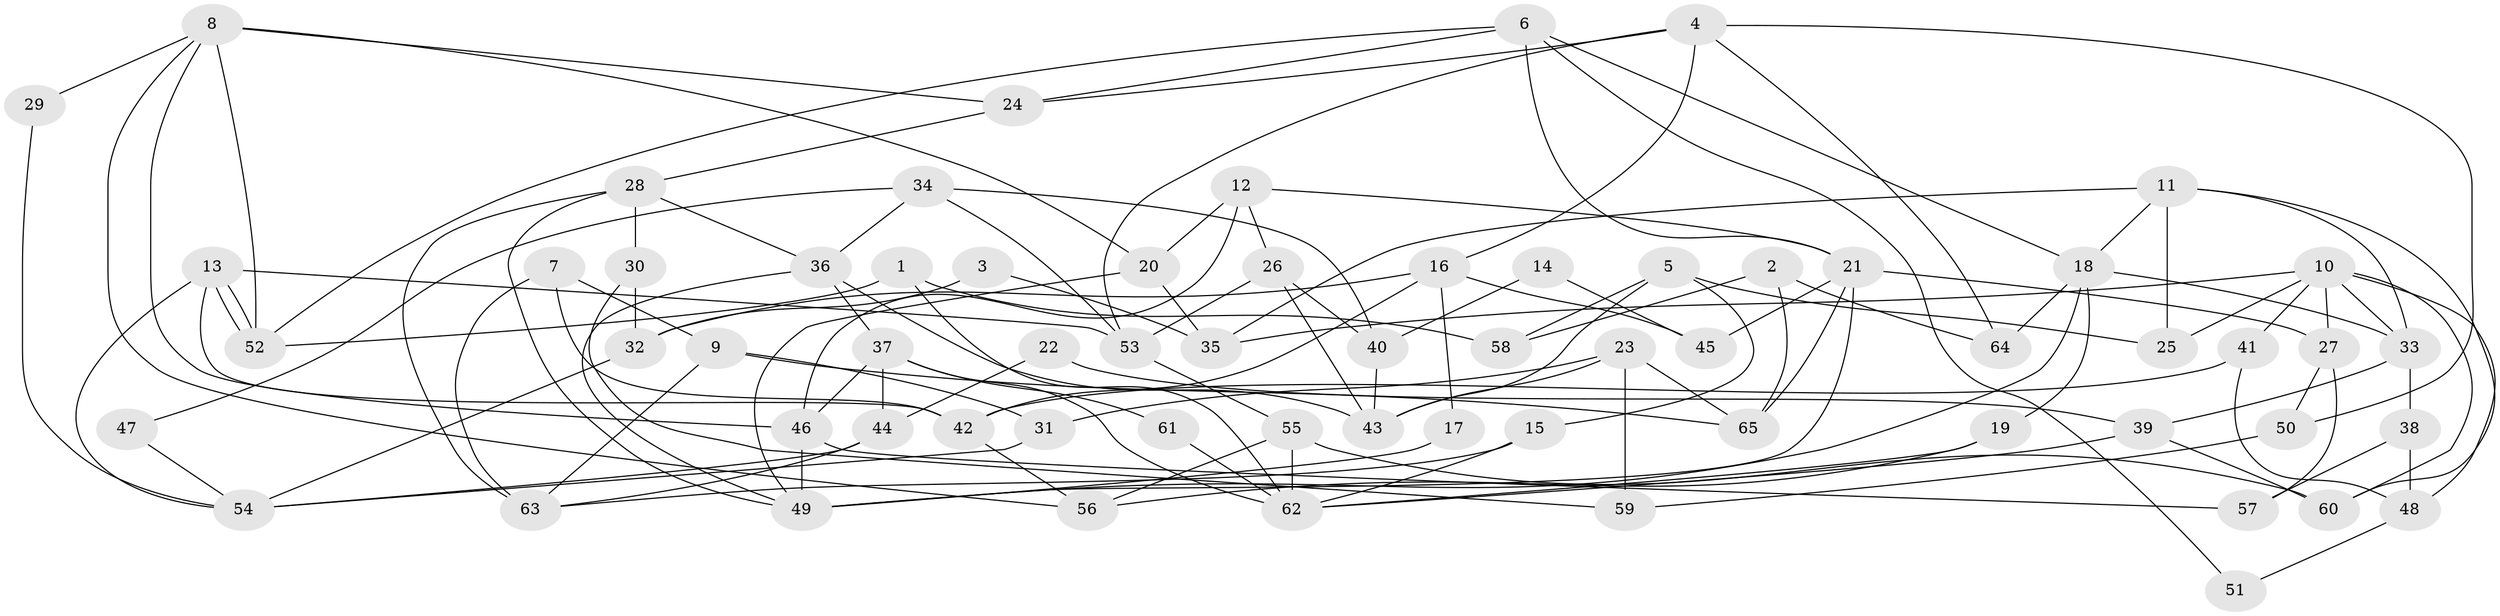 // coarse degree distribution, {8: 0.17073170731707318, 4: 0.1951219512195122, 7: 0.0975609756097561, 5: 0.07317073170731707, 2: 0.0975609756097561, 6: 0.14634146341463414, 3: 0.21951219512195122}
// Generated by graph-tools (version 1.1) at 2025/52/02/27/25 19:52:04]
// undirected, 65 vertices, 130 edges
graph export_dot {
graph [start="1"]
  node [color=gray90,style=filled];
  1;
  2;
  3;
  4;
  5;
  6;
  7;
  8;
  9;
  10;
  11;
  12;
  13;
  14;
  15;
  16;
  17;
  18;
  19;
  20;
  21;
  22;
  23;
  24;
  25;
  26;
  27;
  28;
  29;
  30;
  31;
  32;
  33;
  34;
  35;
  36;
  37;
  38;
  39;
  40;
  41;
  42;
  43;
  44;
  45;
  46;
  47;
  48;
  49;
  50;
  51;
  52;
  53;
  54;
  55;
  56;
  57;
  58;
  59;
  60;
  61;
  62;
  63;
  64;
  65;
  1 -- 52;
  1 -- 58;
  1 -- 62;
  2 -- 64;
  2 -- 65;
  2 -- 58;
  3 -- 35;
  3 -- 32;
  4 -- 24;
  4 -- 53;
  4 -- 16;
  4 -- 50;
  4 -- 64;
  5 -- 43;
  5 -- 15;
  5 -- 25;
  5 -- 58;
  6 -- 52;
  6 -- 21;
  6 -- 18;
  6 -- 24;
  6 -- 51;
  7 -- 63;
  7 -- 42;
  7 -- 9;
  8 -- 24;
  8 -- 20;
  8 -- 29;
  8 -- 46;
  8 -- 52;
  8 -- 56;
  9 -- 63;
  9 -- 31;
  9 -- 65;
  10 -- 60;
  10 -- 33;
  10 -- 25;
  10 -- 27;
  10 -- 35;
  10 -- 41;
  10 -- 48;
  11 -- 35;
  11 -- 25;
  11 -- 18;
  11 -- 33;
  11 -- 60;
  12 -- 21;
  12 -- 26;
  12 -- 20;
  12 -- 46;
  13 -- 52;
  13 -- 52;
  13 -- 42;
  13 -- 53;
  13 -- 54;
  14 -- 40;
  14 -- 45;
  15 -- 63;
  15 -- 62;
  16 -- 42;
  16 -- 17;
  16 -- 32;
  16 -- 45;
  17 -- 49;
  18 -- 19;
  18 -- 33;
  18 -- 49;
  18 -- 64;
  19 -- 62;
  19 -- 56;
  20 -- 49;
  20 -- 35;
  21 -- 27;
  21 -- 49;
  21 -- 45;
  21 -- 65;
  22 -- 44;
  22 -- 39;
  23 -- 65;
  23 -- 43;
  23 -- 31;
  23 -- 59;
  24 -- 28;
  26 -- 43;
  26 -- 53;
  26 -- 40;
  27 -- 50;
  27 -- 57;
  28 -- 36;
  28 -- 49;
  28 -- 30;
  28 -- 63;
  29 -- 54;
  30 -- 32;
  30 -- 59;
  31 -- 54;
  32 -- 54;
  33 -- 38;
  33 -- 39;
  34 -- 36;
  34 -- 53;
  34 -- 40;
  34 -- 47;
  36 -- 49;
  36 -- 37;
  36 -- 43;
  37 -- 62;
  37 -- 46;
  37 -- 44;
  37 -- 61;
  38 -- 57;
  38 -- 48;
  39 -- 62;
  39 -- 60;
  40 -- 43;
  41 -- 48;
  41 -- 42;
  42 -- 56;
  44 -- 54;
  44 -- 63;
  46 -- 49;
  46 -- 57;
  47 -- 54;
  48 -- 51;
  50 -- 59;
  53 -- 55;
  55 -- 60;
  55 -- 56;
  55 -- 62;
  61 -- 62;
}
